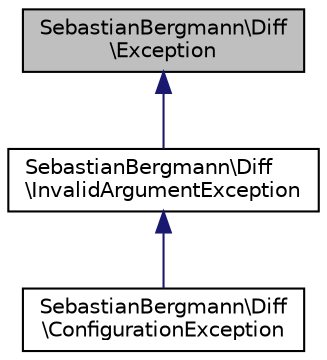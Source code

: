digraph "SebastianBergmann\Diff\Exception"
{
  edge [fontname="Helvetica",fontsize="10",labelfontname="Helvetica",labelfontsize="10"];
  node [fontname="Helvetica",fontsize="10",shape=record];
  Node0 [label="SebastianBergmann\\Diff\l\\Exception",height=0.2,width=0.4,color="black", fillcolor="grey75", style="filled", fontcolor="black"];
  Node0 -> Node1 [dir="back",color="midnightblue",fontsize="10",style="solid",fontname="Helvetica"];
  Node1 [label="SebastianBergmann\\Diff\l\\InvalidArgumentException",height=0.2,width=0.4,color="black", fillcolor="white", style="filled",URL="$classSebastianBergmann_1_1Diff_1_1InvalidArgumentException.html"];
  Node1 -> Node2 [dir="back",color="midnightblue",fontsize="10",style="solid",fontname="Helvetica"];
  Node2 [label="SebastianBergmann\\Diff\l\\ConfigurationException",height=0.2,width=0.4,color="black", fillcolor="white", style="filled",URL="$classSebastianBergmann_1_1Diff_1_1ConfigurationException.html"];
}
